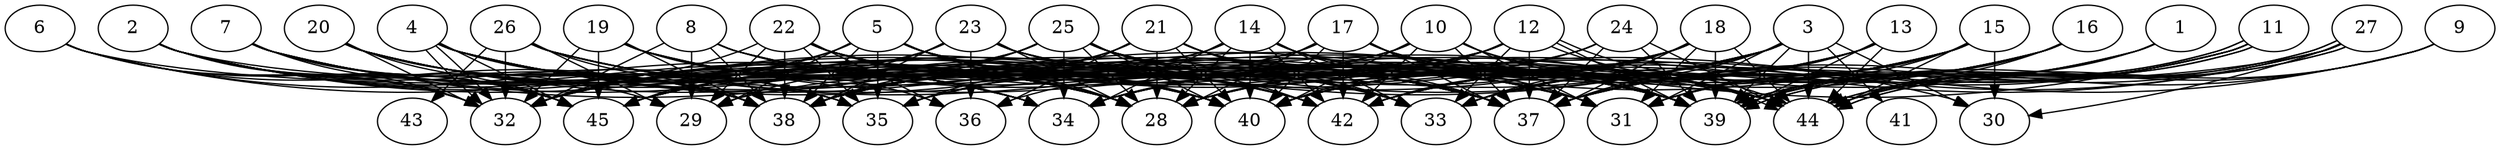 // DAG automatically generated by daggen at Thu Oct  3 14:07:24 2019
// ./daggen --dot -n 45 --ccr 0.3 --fat 0.9 --regular 0.9 --density 0.9 --mindata 5242880 --maxdata 52428800 
digraph G {
  1 [size="174602240", alpha="0.03", expect_size="52380672"] 
  1 -> 28 [size ="52380672"]
  1 -> 31 [size ="52380672"]
  1 -> 42 [size ="52380672"]
  1 -> 44 [size ="52380672"]
  2 [size="146292053", alpha="0.14", expect_size="43887616"] 
  2 -> 28 [size ="43887616"]
  2 -> 29 [size ="43887616"]
  2 -> 32 [size ="43887616"]
  2 -> 34 [size ="43887616"]
  2 -> 35 [size ="43887616"]
  2 -> 38 [size ="43887616"]
  2 -> 40 [size ="43887616"]
  2 -> 42 [size ="43887616"]
  2 -> 44 [size ="43887616"]
  2 -> 45 [size ="43887616"]
  3 [size="94976000", alpha="0.16", expect_size="28492800"] 
  3 -> 28 [size ="28492800"]
  3 -> 30 [size ="28492800"]
  3 -> 31 [size ="28492800"]
  3 -> 32 [size ="28492800"]
  3 -> 33 [size ="28492800"]
  3 -> 34 [size ="28492800"]
  3 -> 37 [size ="28492800"]
  3 -> 38 [size ="28492800"]
  3 -> 39 [size ="28492800"]
  3 -> 41 [size ="28492800"]
  3 -> 42 [size ="28492800"]
  3 -> 44 [size ="28492800"]
  3 -> 45 [size ="28492800"]
  4 [size="140165120", alpha="0.06", expect_size="42049536"] 
  4 -> 28 [size ="42049536"]
  4 -> 31 [size ="42049536"]
  4 -> 32 [size ="42049536"]
  4 -> 32 [size ="42049536"]
  4 -> 34 [size ="42049536"]
  4 -> 35 [size ="42049536"]
  4 -> 37 [size ="42049536"]
  4 -> 38 [size ="42049536"]
  4 -> 39 [size ="42049536"]
  4 -> 40 [size ="42049536"]
  4 -> 45 [size ="42049536"]
  5 [size="20742827", alpha="0.07", expect_size="6222848"] 
  5 -> 28 [size ="6222848"]
  5 -> 29 [size ="6222848"]
  5 -> 32 [size ="6222848"]
  5 -> 33 [size ="6222848"]
  5 -> 35 [size ="6222848"]
  5 -> 37 [size ="6222848"]
  5 -> 38 [size ="6222848"]
  5 -> 39 [size ="6222848"]
  5 -> 40 [size ="6222848"]
  5 -> 42 [size ="6222848"]
  5 -> 44 [size ="6222848"]
  5 -> 45 [size ="6222848"]
  6 [size="174496427", alpha="0.14", expect_size="52348928"] 
  6 -> 32 [size ="52348928"]
  6 -> 34 [size ="52348928"]
  6 -> 38 [size ="52348928"]
  6 -> 40 [size ="52348928"]
  6 -> 44 [size ="52348928"]
  6 -> 45 [size ="52348928"]
  7 [size="65116160", alpha="0.01", expect_size="19534848"] 
  7 -> 28 [size ="19534848"]
  7 -> 31 [size ="19534848"]
  7 -> 32 [size ="19534848"]
  7 -> 33 [size ="19534848"]
  7 -> 34 [size ="19534848"]
  7 -> 38 [size ="19534848"]
  7 -> 45 [size ="19534848"]
  8 [size="102980267", alpha="0.10", expect_size="30894080"] 
  8 -> 28 [size ="30894080"]
  8 -> 29 [size ="30894080"]
  8 -> 31 [size ="30894080"]
  8 -> 32 [size ="30894080"]
  8 -> 38 [size ="30894080"]
  8 -> 39 [size ="30894080"]
  8 -> 42 [size ="30894080"]
  9 [size="126842880", alpha="0.05", expect_size="38052864"] 
  9 -> 37 [size ="38052864"]
  9 -> 39 [size ="38052864"]
  9 -> 40 [size ="38052864"]
  9 -> 44 [size ="38052864"]
  10 [size="105185280", alpha="0.06", expect_size="31555584"] 
  10 -> 31 [size ="31555584"]
  10 -> 35 [size ="31555584"]
  10 -> 36 [size ="31555584"]
  10 -> 37 [size ="31555584"]
  10 -> 38 [size ="31555584"]
  10 -> 39 [size ="31555584"]
  10 -> 40 [size ="31555584"]
  10 -> 42 [size ="31555584"]
  10 -> 44 [size ="31555584"]
  11 [size="153927680", alpha="0.17", expect_size="46178304"] 
  11 -> 31 [size ="46178304"]
  11 -> 33 [size ="46178304"]
  11 -> 35 [size ="46178304"]
  11 -> 37 [size ="46178304"]
  11 -> 39 [size ="46178304"]
  11 -> 39 [size ="46178304"]
  11 -> 42 [size ="46178304"]
  11 -> 44 [size ="46178304"]
  11 -> 44 [size ="46178304"]
  12 [size="20834987", alpha="0.09", expect_size="6250496"] 
  12 -> 32 [size ="6250496"]
  12 -> 33 [size ="6250496"]
  12 -> 34 [size ="6250496"]
  12 -> 37 [size ="6250496"]
  12 -> 39 [size ="6250496"]
  12 -> 40 [size ="6250496"]
  12 -> 44 [size ="6250496"]
  12 -> 44 [size ="6250496"]
  12 -> 45 [size ="6250496"]
  13 [size="130208427", alpha="0.04", expect_size="39062528"] 
  13 -> 28 [size ="39062528"]
  13 -> 33 [size ="39062528"]
  13 -> 34 [size ="39062528"]
  13 -> 37 [size ="39062528"]
  13 -> 39 [size ="39062528"]
  13 -> 40 [size ="39062528"]
  13 -> 44 [size ="39062528"]
  14 [size="95232000", alpha="0.04", expect_size="28569600"] 
  14 -> 28 [size ="28569600"]
  14 -> 32 [size ="28569600"]
  14 -> 33 [size ="28569600"]
  14 -> 34 [size ="28569600"]
  14 -> 37 [size ="28569600"]
  14 -> 38 [size ="28569600"]
  14 -> 39 [size ="28569600"]
  14 -> 40 [size ="28569600"]
  14 -> 42 [size ="28569600"]
  14 -> 44 [size ="28569600"]
  15 [size="145053013", alpha="0.09", expect_size="43515904"] 
  15 -> 28 [size ="43515904"]
  15 -> 30 [size ="43515904"]
  15 -> 31 [size ="43515904"]
  15 -> 33 [size ="43515904"]
  15 -> 34 [size ="43515904"]
  15 -> 35 [size ="43515904"]
  15 -> 37 [size ="43515904"]
  15 -> 39 [size ="43515904"]
  15 -> 40 [size ="43515904"]
  15 -> 44 [size ="43515904"]
  16 [size="44206080", alpha="0.05", expect_size="13261824"] 
  16 -> 31 [size ="13261824"]
  16 -> 34 [size ="13261824"]
  16 -> 37 [size ="13261824"]
  16 -> 39 [size ="13261824"]
  16 -> 40 [size ="13261824"]
  16 -> 42 [size ="13261824"]
  16 -> 44 [size ="13261824"]
  17 [size="158214827", alpha="0.16", expect_size="47464448"] 
  17 -> 28 [size ="47464448"]
  17 -> 31 [size ="47464448"]
  17 -> 37 [size ="47464448"]
  17 -> 38 [size ="47464448"]
  17 -> 39 [size ="47464448"]
  17 -> 40 [size ="47464448"]
  17 -> 42 [size ="47464448"]
  17 -> 44 [size ="47464448"]
  17 -> 45 [size ="47464448"]
  18 [size="169465173", alpha="0.15", expect_size="50839552"] 
  18 -> 31 [size ="50839552"]
  18 -> 33 [size ="50839552"]
  18 -> 37 [size ="50839552"]
  18 -> 38 [size ="50839552"]
  18 -> 39 [size ="50839552"]
  18 -> 40 [size ="50839552"]
  18 -> 42 [size ="50839552"]
  18 -> 44 [size ="50839552"]
  18 -> 45 [size ="50839552"]
  19 [size="94610773", alpha="0.00", expect_size="28383232"] 
  19 -> 28 [size ="28383232"]
  19 -> 32 [size ="28383232"]
  19 -> 34 [size ="28383232"]
  19 -> 36 [size ="28383232"]
  19 -> 37 [size ="28383232"]
  19 -> 38 [size ="28383232"]
  19 -> 40 [size ="28383232"]
  19 -> 42 [size ="28383232"]
  19 -> 44 [size ="28383232"]
  19 -> 45 [size ="28383232"]
  20 [size="132870827", alpha="0.04", expect_size="39861248"] 
  20 -> 28 [size ="39861248"]
  20 -> 32 [size ="39861248"]
  20 -> 34 [size ="39861248"]
  20 -> 35 [size ="39861248"]
  20 -> 37 [size ="39861248"]
  20 -> 38 [size ="39861248"]
  20 -> 40 [size ="39861248"]
  20 -> 42 [size ="39861248"]
  20 -> 45 [size ="39861248"]
  21 [size="25118720", alpha="0.08", expect_size="7535616"] 
  21 -> 28 [size ="7535616"]
  21 -> 31 [size ="7535616"]
  21 -> 33 [size ="7535616"]
  21 -> 35 [size ="7535616"]
  21 -> 36 [size ="7535616"]
  21 -> 37 [size ="7535616"]
  21 -> 38 [size ="7535616"]
  21 -> 39 [size ="7535616"]
  21 -> 40 [size ="7535616"]
  22 [size="155002880", alpha="0.08", expect_size="46500864"] 
  22 -> 28 [size ="46500864"]
  22 -> 29 [size ="46500864"]
  22 -> 32 [size ="46500864"]
  22 -> 33 [size ="46500864"]
  22 -> 35 [size ="46500864"]
  22 -> 36 [size ="46500864"]
  22 -> 37 [size ="46500864"]
  22 -> 38 [size ="46500864"]
  22 -> 39 [size ="46500864"]
  22 -> 40 [size ="46500864"]
  22 -> 42 [size ="46500864"]
  23 [size="69519360", alpha="0.18", expect_size="20855808"] 
  23 -> 28 [size ="20855808"]
  23 -> 29 [size ="20855808"]
  23 -> 30 [size ="20855808"]
  23 -> 32 [size ="20855808"]
  23 -> 33 [size ="20855808"]
  23 -> 36 [size ="20855808"]
  23 -> 37 [size ="20855808"]
  23 -> 38 [size ="20855808"]
  23 -> 39 [size ="20855808"]
  24 [size="98577067", alpha="0.03", expect_size="29573120"] 
  24 -> 28 [size ="29573120"]
  24 -> 34 [size ="29573120"]
  24 -> 37 [size ="29573120"]
  24 -> 38 [size ="29573120"]
  24 -> 39 [size ="29573120"]
  24 -> 44 [size ="29573120"]
  25 [size="132765013", alpha="0.09", expect_size="39829504"] 
  25 -> 28 [size ="39829504"]
  25 -> 31 [size ="39829504"]
  25 -> 32 [size ="39829504"]
  25 -> 33 [size ="39829504"]
  25 -> 34 [size ="39829504"]
  25 -> 37 [size ="39829504"]
  25 -> 38 [size ="39829504"]
  25 -> 39 [size ="39829504"]
  25 -> 40 [size ="39829504"]
  25 -> 42 [size ="39829504"]
  25 -> 44 [size ="39829504"]
  25 -> 45 [size ="39829504"]
  26 [size="49954133", alpha="0.15", expect_size="14986240"] 
  26 -> 28 [size ="14986240"]
  26 -> 29 [size ="14986240"]
  26 -> 32 [size ="14986240"]
  26 -> 37 [size ="14986240"]
  26 -> 38 [size ="14986240"]
  26 -> 39 [size ="14986240"]
  26 -> 40 [size ="14986240"]
  26 -> 43 [size ="14986240"]
  26 -> 44 [size ="14986240"]
  27 [size="86179840", alpha="0.07", expect_size="25853952"] 
  27 -> 28 [size ="25853952"]
  27 -> 29 [size ="25853952"]
  27 -> 30 [size ="25853952"]
  27 -> 37 [size ="25853952"]
  27 -> 39 [size ="25853952"]
  27 -> 39 [size ="25853952"]
  27 -> 40 [size ="25853952"]
  27 -> 44 [size ="25853952"]
  27 -> 44 [size ="25853952"]
  28 [size="52715520", alpha="0.10", expect_size="15814656"] 
  29 [size="167796053", alpha="0.06", expect_size="50338816"] 
  30 [size="170492587", alpha="0.14", expect_size="51147776"] 
  31 [size="44902400", alpha="0.20", expect_size="13470720"] 
  32 [size="105437867", alpha="0.05", expect_size="31631360"] 
  33 [size="166341973", alpha="0.05", expect_size="49902592"] 
  34 [size="147834880", alpha="0.15", expect_size="44350464"] 
  35 [size="172605440", alpha="0.01", expect_size="51781632"] 
  36 [size="86633813", alpha="0.11", expect_size="25990144"] 
  37 [size="46943573", alpha="0.18", expect_size="14083072"] 
  38 [size="101171200", alpha="0.05", expect_size="30351360"] 
  39 [size="20251307", alpha="0.01", expect_size="6075392"] 
  40 [size="70836907", alpha="0.12", expect_size="21251072"] 
  41 [size="26071040", alpha="0.05", expect_size="7821312"] 
  42 [size="22401707", alpha="0.14", expect_size="6720512"] 
  43 [size="63187627", alpha="0.11", expect_size="18956288"] 
  44 [size="103881387", alpha="0.17", expect_size="31164416"] 
  45 [size="64948907", alpha="0.18", expect_size="19484672"] 
}
